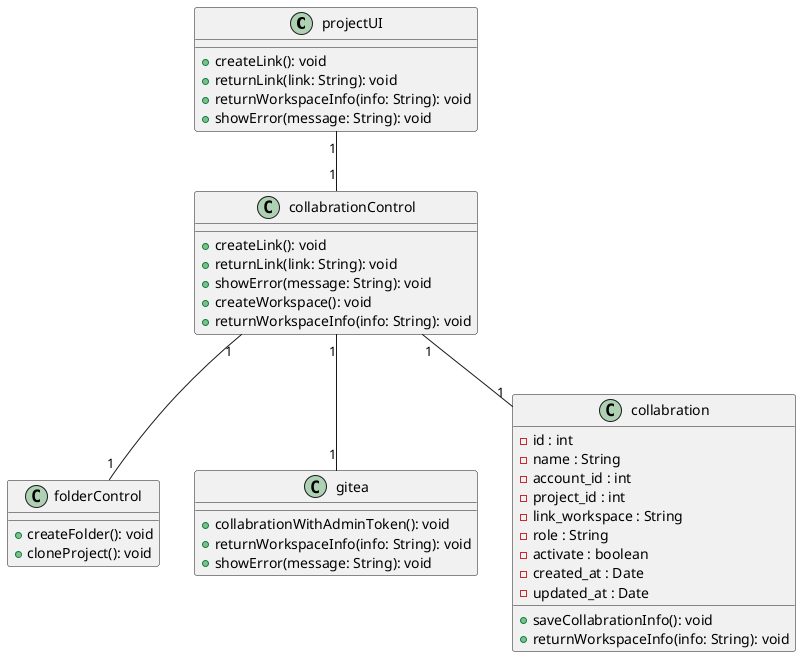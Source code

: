 @startuml

class projectUI {
    +createLink(): void
    +returnLink(link: String): void
    +returnWorkspaceInfo(info: String): void
    +showError(message: String): void
}

class collabrationControl {
    +createLink(): void
    +returnLink(link: String): void
    +showError(message: String): void
    +createWorkspace(): void
    +returnWorkspaceInfo(info: String): void
}

class folderControl {
    +createFolder(): void
    +cloneProject(): void
}

class gitea {
    +collabrationWithAdminToken(): void
    +returnWorkspaceInfo(info: String): void
    +showError(message: String): void
}

class collabration {
    - id : int
    - name : String
    - account_id : int
    - project_id : int
    - link_workspace : String
    - role : String
    - activate : boolean
    - created_at : Date
    - updated_at : Date
    +saveCollabrationInfo(): void
    +returnWorkspaceInfo(info: String): void
}

projectUI "1" -- "1" collabrationControl
collabrationControl "1" -- "1" folderControl
collabrationControl "1" -- "1" gitea
collabrationControl "1" -- "1" collabration

@enduml
